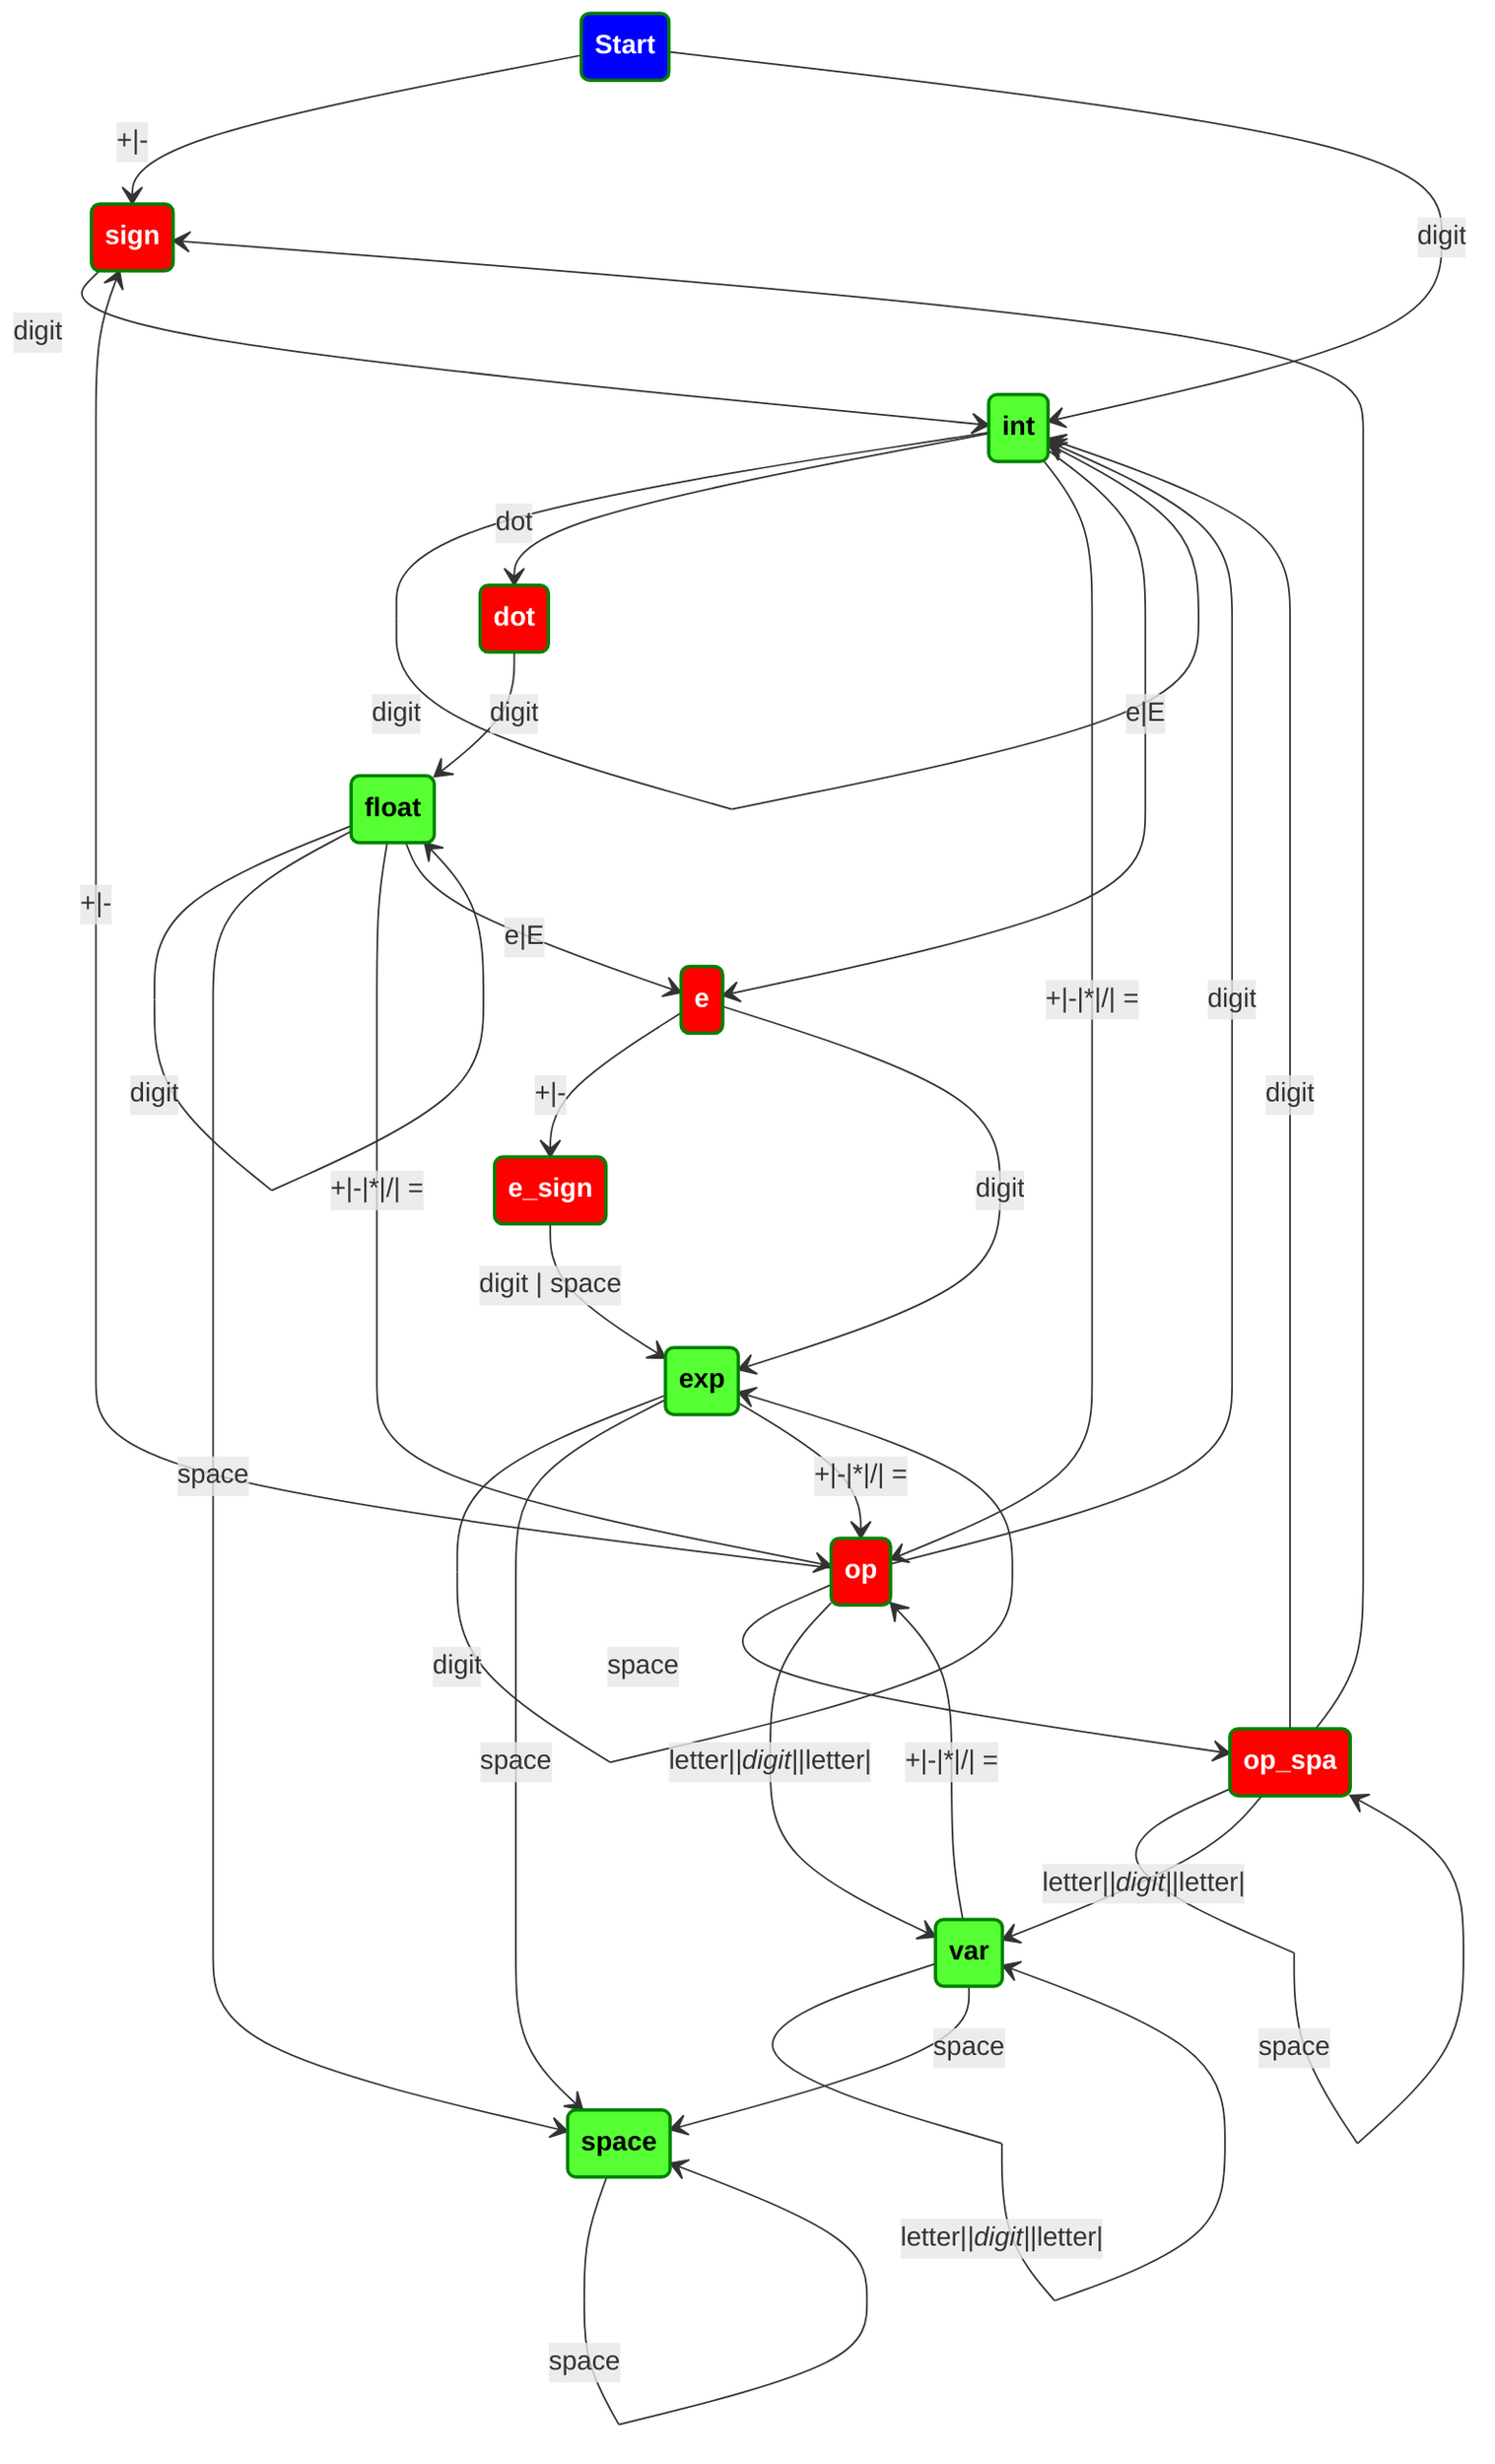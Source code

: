 stateDiagram
   direction TB
   classDef deny fill:#FF0000, color:white ,font-weight:bold,stroke-width:2px,stroke:green
   classDef start fill:#0000FF, color:white ,font-weight:bold,stroke-width:2px,stroke:green
   classDef accept fill:#55FF33, color:black ,font-weight:bold,stroke-width:2px,stroke:green
    Start--> sign: +|-
    Start--> int: digit
    sign--> int: digit
    int--> int: digit
    int-->dot : dot 
    dot--> float: digit
    float--> float: digit
    float--> space: space
    float--> op: +|-|*|/| =
    float-->e: e|E
    space--> space: space
    int--> op: +|-|*|/| =
    op-->sign: +|-
    op-->int: digit
    op-->op_spa:space
    op-->var: letter|_|digit|_|letter|
    op_spa-->op_spa: space
    op_spa-->var: letter|_|digit|_|letter|
    op_spa-->int: digit
    op_spa-->sign
    var-->var: letter|_|digit|_|letter|
    var-->space: space
    var-->op: +|-|*|/| =
    int-->e: e|E
    e-->e_sign: +|-
    e-->exp: digit
    e_sign-->exp: digit | space
    exp-->exp: digit
    exp-->space: space
    exp-->op: +|-|*|/| =

    class Start start
    
    class int accept
    class var accept
    class space accept
    class exp accept
    class float accept

    class sign deny
    class dot deny
    class e deny
    class e_sign deny
    class op deny
    class op_spa deny